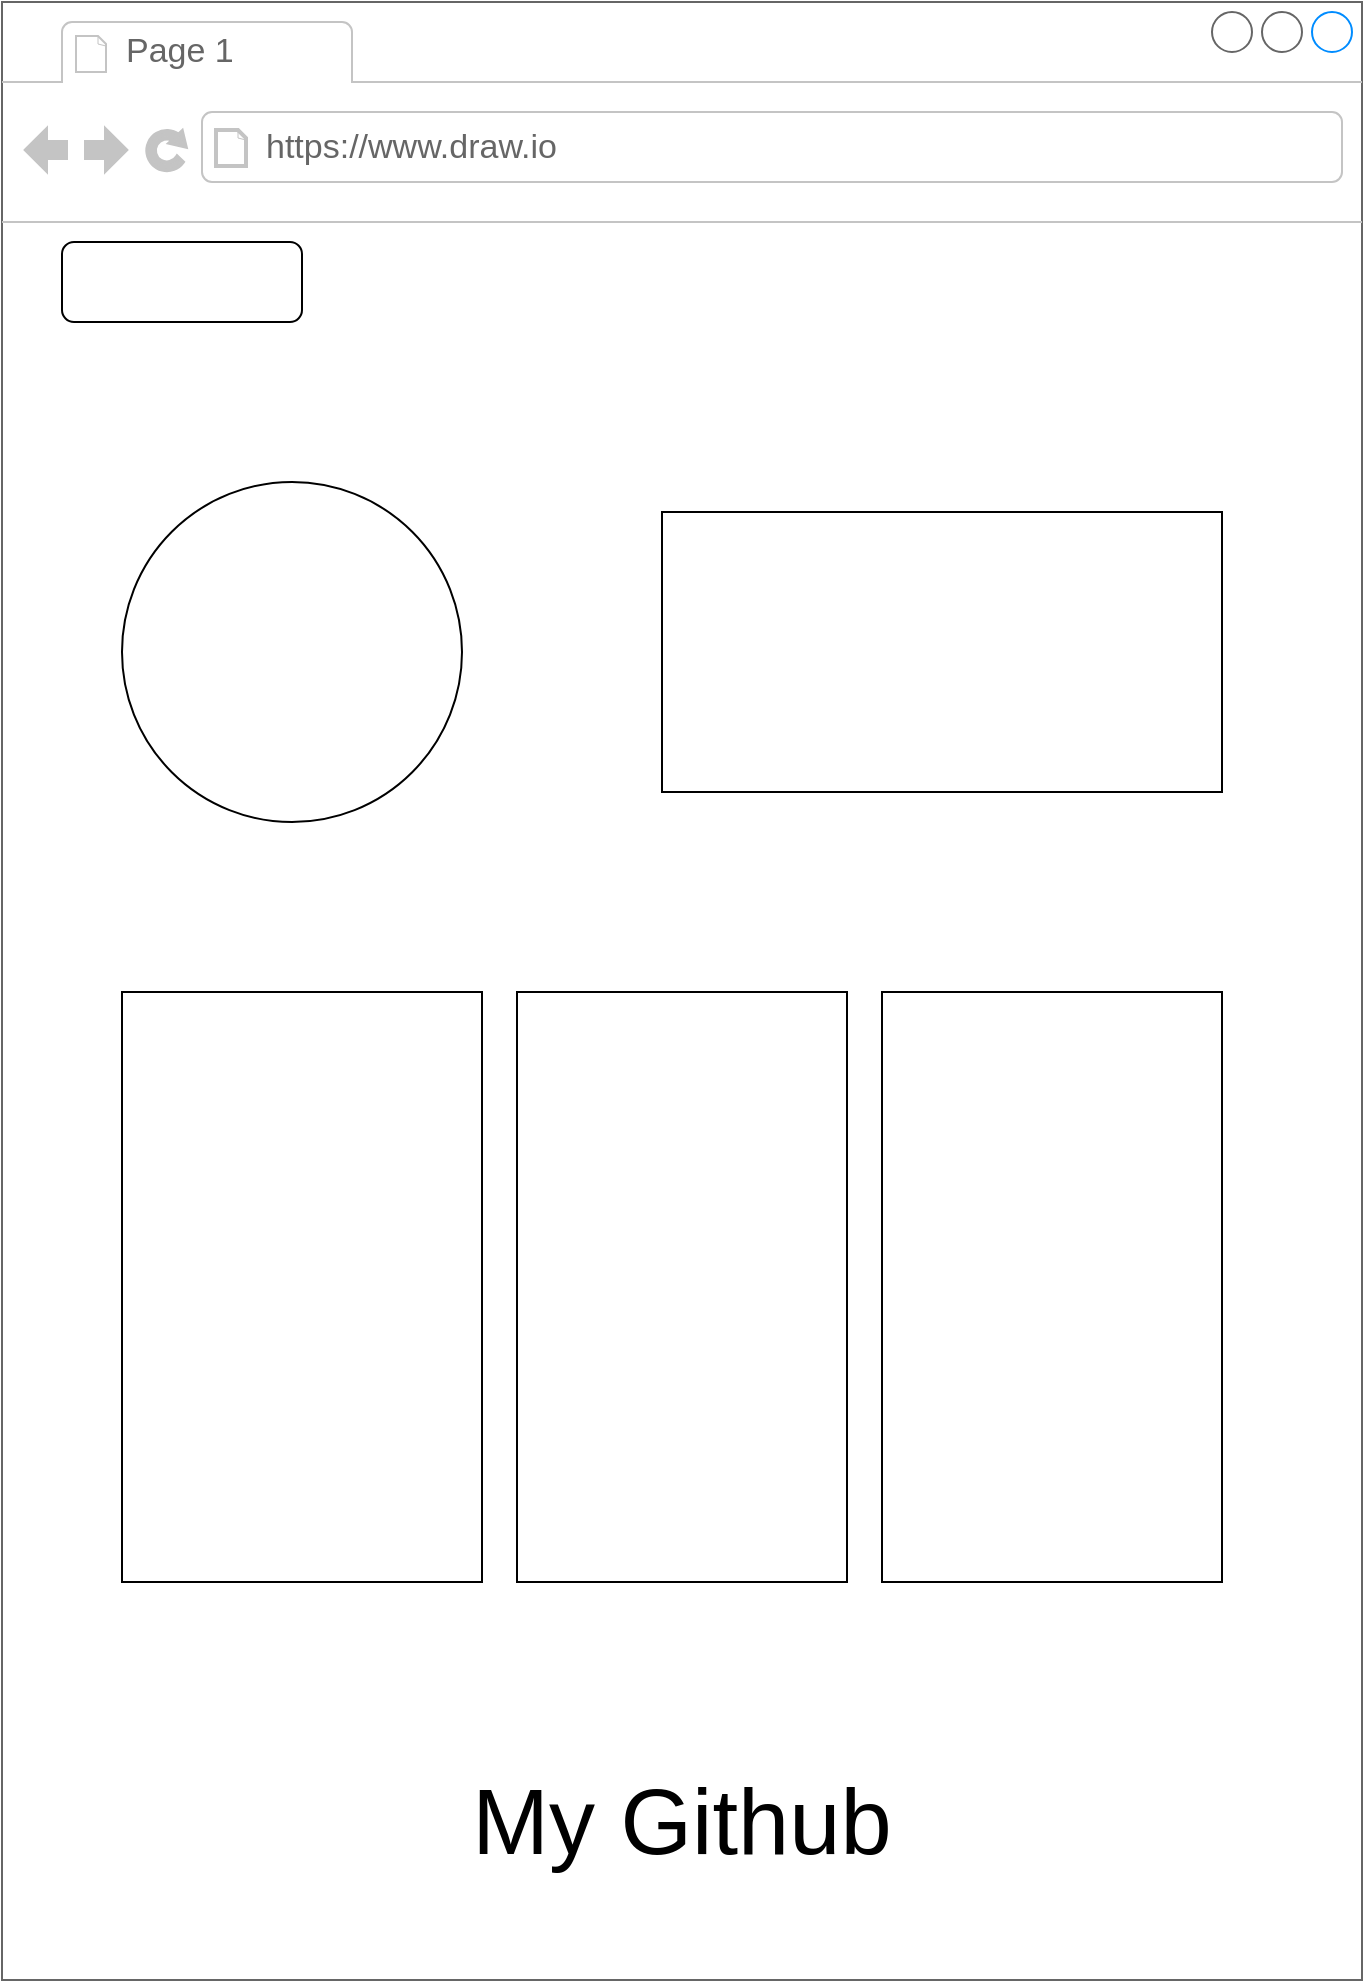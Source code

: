 <mxfile version="13.1.3">
    <diagram id="6hGFLwfOUW9BJ-s0fimq" name="Page-1">
        <mxGraphModel dx="1582" dy="3051" grid="1" gridSize="10" guides="1" tooltips="1" connect="1" arrows="1" fold="1" page="1" pageScale="1" pageWidth="827" pageHeight="1169" math="0" shadow="0">
            <root>
                <mxCell id="0"/>
                <mxCell id="1" parent="0"/>
                <mxCell id="2" value="" style="strokeWidth=1;shadow=0;dashed=0;align=center;html=1;shape=mxgraph.mockup.containers.browserWindow;rSize=0;strokeColor=#666666;strokeColor2=#008cff;strokeColor3=#c4c4c4;mainText=,;recursiveResize=0;" vertex="1" parent="1">
                    <mxGeometry x="-20" y="-1879" width="680" height="989" as="geometry"/>
                </mxCell>
                <mxCell id="3" value="Page 1" style="strokeWidth=1;shadow=0;dashed=0;align=center;html=1;shape=mxgraph.mockup.containers.anchor;fontSize=17;fontColor=#666666;align=left;" vertex="1" parent="2">
                    <mxGeometry x="60" y="12" width="110" height="26" as="geometry"/>
                </mxCell>
                <mxCell id="4" value="https://www.draw.io" style="strokeWidth=1;shadow=0;dashed=0;align=center;html=1;shape=mxgraph.mockup.containers.anchor;rSize=0;fontSize=17;fontColor=#666666;align=left;" vertex="1" parent="2">
                    <mxGeometry x="130" y="60" width="250" height="26" as="geometry"/>
                </mxCell>
                <mxCell id="6" value="" style="rounded=1;whiteSpace=wrap;html=1;" vertex="1" parent="2">
                    <mxGeometry x="30" y="120" width="120" height="40" as="geometry"/>
                </mxCell>
                <mxCell id="8" style="edgeStyle=orthogonalEdgeStyle;rounded=0;orthogonalLoop=1;jettySize=auto;html=1;exitX=0.5;exitY=1;exitDx=0;exitDy=0;" edge="1" parent="2">
                    <mxGeometry relative="1" as="geometry">
                        <mxPoint x="630" y="160" as="sourcePoint"/>
                        <mxPoint x="630" y="160" as="targetPoint"/>
                    </mxGeometry>
                </mxCell>
                <mxCell id="9" value="" style="ellipse;whiteSpace=wrap;html=1;aspect=fixed;" vertex="1" parent="2">
                    <mxGeometry x="60" y="240" width="170" height="170" as="geometry"/>
                </mxCell>
                <mxCell id="11" value="" style="rounded=0;whiteSpace=wrap;html=1;" vertex="1" parent="2">
                    <mxGeometry x="330" y="255" width="280" height="140" as="geometry"/>
                </mxCell>
                <mxCell id="12" value="" style="rounded=0;whiteSpace=wrap;html=1;direction=south;" vertex="1" parent="2">
                    <mxGeometry x="60" y="495" width="180" height="295" as="geometry"/>
                </mxCell>
                <mxCell id="14" value="" style="rounded=0;whiteSpace=wrap;html=1;direction=south;" vertex="1" parent="2">
                    <mxGeometry x="440" y="495" width="170" height="295" as="geometry"/>
                </mxCell>
                <mxCell id="13" value="" style="rounded=0;whiteSpace=wrap;html=1;direction=south;" vertex="1" parent="2">
                    <mxGeometry x="257.5" y="495" width="165" height="295" as="geometry"/>
                </mxCell>
                <mxCell id="18" value="&lt;span style=&quot;font-size: 46px&quot;&gt;My Github&lt;/span&gt;" style="text;html=1;strokeColor=none;fillColor=none;align=center;verticalAlign=middle;whiteSpace=wrap;rounded=0;" vertex="1" parent="2">
                    <mxGeometry x="70" y="860" width="540" height="100" as="geometry"/>
                </mxCell>
            </root>
        </mxGraphModel>
    </diagram>
</mxfile>